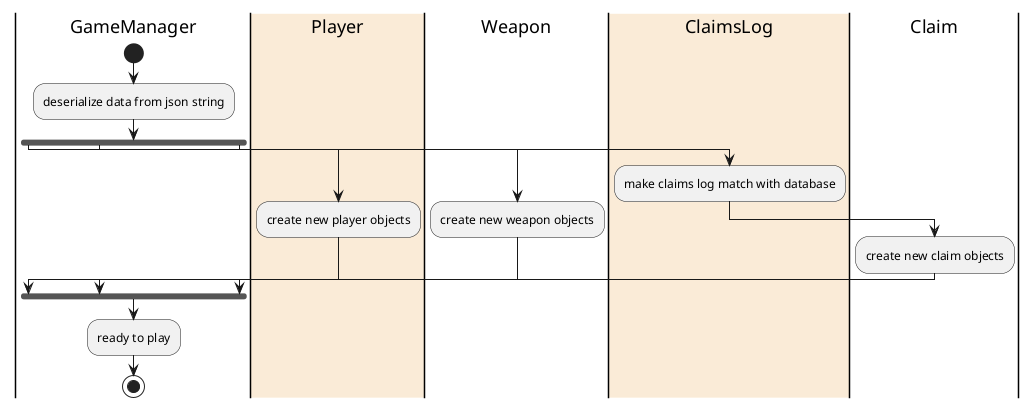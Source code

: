 @startuml
'https://plantuml.com/activity-diagram-beta

|GameManager|
start
:deserialize data from json string;
fork
|#AntiqueWhite|Player|
:create new player objects;
fork again
|Weapon|
:create new weapon objects;
fork again
|#AntiqueWhite|ClaimsLog|
:make claims log match with database;
|Claim|
:create new claim objects;
|GameManager|
end fork
:ready to play;

stop

@enduml
